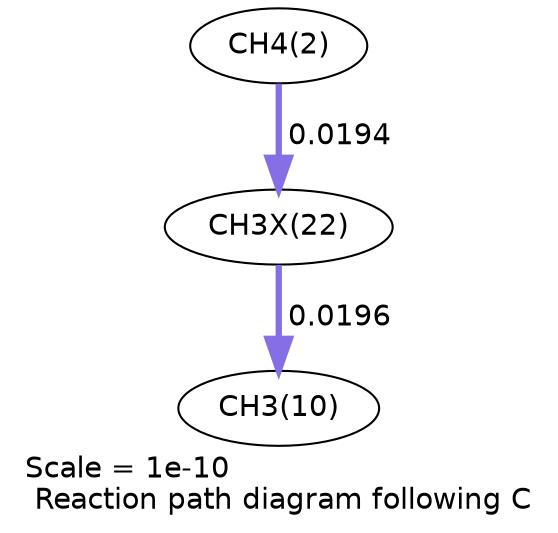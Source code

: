 digraph reaction_paths {
center=1;
s4 -> s38[fontname="Helvetica", penwidth=3.03, arrowsize=1.51, color="0.7, 0.519, 0.9"
, label=" 0.0194"];
s38 -> s12[fontname="Helvetica", penwidth=3.03, arrowsize=1.52, color="0.7, 0.52, 0.9"
, label=" 0.0196"];
s4 [ fontname="Helvetica", label="CH4(2)"];
s12 [ fontname="Helvetica", label="CH3(10)"];
s38 [ fontname="Helvetica", label="CH3X(22)"];
 label = "Scale = 1e-10\l Reaction path diagram following C";
 fontname = "Helvetica";
}
